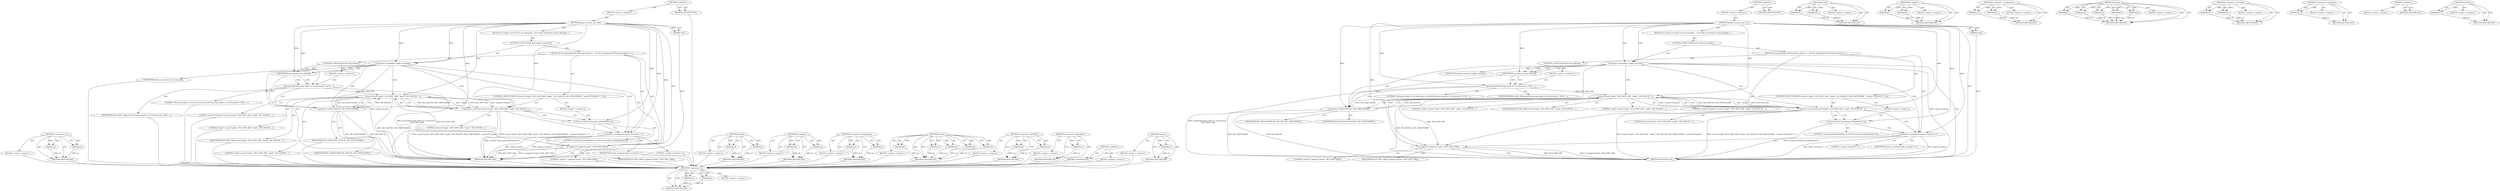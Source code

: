 digraph "errExit" {
vulnerable_88 [label=<(METHOD,&lt;operator&gt;.or)>];
vulnerable_89 [label=<(PARAM,p1)>];
vulnerable_90 [label=<(PARAM,p2)>];
vulnerable_91 [label=<(BLOCK,&lt;empty&gt;,&lt;empty&gt;)>];
vulnerable_92 [label=<(METHOD_RETURN,ANY)>];
vulnerable_6 [label=<(METHOD,&lt;global&gt;)<SUB>1</SUB>>];
vulnerable_7 [label=<(BLOCK,&lt;empty&gt;,&lt;empty&gt;)<SUB>1</SUB>>];
vulnerable_8 [label=<(METHOD,preproc_mount_mnt_dir)<SUB>1</SUB>>];
vulnerable_9 [label=<(PARAM,void)<SUB>1</SUB>>];
vulnerable_10 [label=<(BLOCK,{
	if (!tmpfs_mounted) {
		if (arg_debug)
			pr...,{
	if (!tmpfs_mounted) {
		if (arg_debug)
			pr...)<SUB>1</SUB>>];
vulnerable_11 [label=<(CONTROL_STRUCTURE,IF,if (!tmpfs_mounted))<SUB>2</SUB>>];
vulnerable_12 [label=<(&lt;operator&gt;.logicalNot,!tmpfs_mounted)<SUB>2</SUB>>];
vulnerable_13 [label=<(IDENTIFIER,tmpfs_mounted,!tmpfs_mounted)<SUB>2</SUB>>];
vulnerable_14 [label=<(BLOCK,{
		if (arg_debug)
			printf(&quot;Mounting tmpfs on...,{
		if (arg_debug)
			printf(&quot;Mounting tmpfs on...)<SUB>2</SUB>>];
vulnerable_15 [label=<(CONTROL_STRUCTURE,IF,if (arg_debug))<SUB>3</SUB>>];
vulnerable_16 [label=<(IDENTIFIER,arg_debug,if (arg_debug))<SUB>3</SUB>>];
vulnerable_17 [label=<(BLOCK,&lt;empty&gt;,&lt;empty&gt;)<SUB>4</SUB>>];
vulnerable_18 [label=<(printf,printf(&quot;Mounting tmpfs on %s directory\n&quot;, RUN_...)<SUB>4</SUB>>];
vulnerable_19 [label=<(LITERAL,&quot;Mounting tmpfs on %s directory\n&quot;,printf(&quot;Mounting tmpfs on %s directory\n&quot;, RUN_...)<SUB>4</SUB>>];
vulnerable_20 [label=<(IDENTIFIER,RUN_MNT_DIR,printf(&quot;Mounting tmpfs on %s directory\n&quot;, RUN_...)<SUB>4</SUB>>];
vulnerable_21 [label=<(CONTROL_STRUCTURE,IF,if (mount(&quot;tmpfs&quot;, RUN_MNT_DIR, &quot;tmpfs&quot;, MS_NOSUID | MS_STRICTATIME,  &quot;mode=755,gid=0&quot;) &lt; 0))<SUB>5</SUB>>];
vulnerable_22 [label=<(&lt;operator&gt;.lessThan,mount(&quot;tmpfs&quot;, RUN_MNT_DIR, &quot;tmpfs&quot;, MS_NOSUID ...)<SUB>5</SUB>>];
vulnerable_23 [label=<(mount,mount(&quot;tmpfs&quot;, RUN_MNT_DIR, &quot;tmpfs&quot;, MS_NOSUID ...)<SUB>5</SUB>>];
vulnerable_24 [label=<(LITERAL,&quot;tmpfs&quot;,mount(&quot;tmpfs&quot;, RUN_MNT_DIR, &quot;tmpfs&quot;, MS_NOSUID ...)<SUB>5</SUB>>];
vulnerable_25 [label=<(IDENTIFIER,RUN_MNT_DIR,mount(&quot;tmpfs&quot;, RUN_MNT_DIR, &quot;tmpfs&quot;, MS_NOSUID ...)<SUB>5</SUB>>];
vulnerable_26 [label=<(LITERAL,&quot;tmpfs&quot;,mount(&quot;tmpfs&quot;, RUN_MNT_DIR, &quot;tmpfs&quot;, MS_NOSUID ...)<SUB>5</SUB>>];
vulnerable_27 [label=<(&lt;operator&gt;.or,MS_NOSUID | MS_STRICTATIME)<SUB>5</SUB>>];
vulnerable_28 [label=<(IDENTIFIER,MS_NOSUID,MS_NOSUID | MS_STRICTATIME)<SUB>5</SUB>>];
vulnerable_29 [label=<(IDENTIFIER,MS_STRICTATIME,MS_NOSUID | MS_STRICTATIME)<SUB>5</SUB>>];
vulnerable_30 [label=<(LITERAL,&quot;mode=755,gid=0&quot;,mount(&quot;tmpfs&quot;, RUN_MNT_DIR, &quot;tmpfs&quot;, MS_NOSUID ...)<SUB>5</SUB>>];
vulnerable_31 [label=<(LITERAL,0,mount(&quot;tmpfs&quot;, RUN_MNT_DIR, &quot;tmpfs&quot;, MS_NOSUID ...)<SUB>5</SUB>>];
vulnerable_32 [label=<(BLOCK,&lt;empty&gt;,&lt;empty&gt;)<SUB>6</SUB>>];
vulnerable_33 [label=<(errExit,errExit(&quot;mounting /run/firejail/mnt&quot;))<SUB>6</SUB>>];
vulnerable_34 [label=<(LITERAL,&quot;mounting /run/firejail/mnt&quot;,errExit(&quot;mounting /run/firejail/mnt&quot;))<SUB>6</SUB>>];
vulnerable_35 [label=<(&lt;operator&gt;.assignment,tmpfs_mounted = 1)<SUB>7</SUB>>];
vulnerable_36 [label=<(IDENTIFIER,tmpfs_mounted,tmpfs_mounted = 1)<SUB>7</SUB>>];
vulnerable_37 [label=<(LITERAL,1,tmpfs_mounted = 1)<SUB>7</SUB>>];
vulnerable_38 [label=<(fs_logger2,fs_logger2(&quot;tmpfs&quot;, RUN_MNT_DIR))<SUB>8</SUB>>];
vulnerable_39 [label=<(LITERAL,&quot;tmpfs&quot;,fs_logger2(&quot;tmpfs&quot;, RUN_MNT_DIR))<SUB>8</SUB>>];
vulnerable_40 [label=<(IDENTIFIER,RUN_MNT_DIR,fs_logger2(&quot;tmpfs&quot;, RUN_MNT_DIR))<SUB>8</SUB>>];
vulnerable_41 [label=<(METHOD_RETURN,void)<SUB>1</SUB>>];
vulnerable_43 [label=<(METHOD_RETURN,ANY)<SUB>1</SUB>>];
vulnerable_70 [label=<(METHOD,printf)>];
vulnerable_71 [label=<(PARAM,p1)>];
vulnerable_72 [label=<(PARAM,p2)>];
vulnerable_73 [label=<(BLOCK,&lt;empty&gt;,&lt;empty&gt;)>];
vulnerable_74 [label=<(METHOD_RETURN,ANY)>];
vulnerable_102 [label=<(METHOD,fs_logger2)>];
vulnerable_103 [label=<(PARAM,p1)>];
vulnerable_104 [label=<(PARAM,p2)>];
vulnerable_105 [label=<(BLOCK,&lt;empty&gt;,&lt;empty&gt;)>];
vulnerable_106 [label=<(METHOD_RETURN,ANY)>];
vulnerable_97 [label=<(METHOD,&lt;operator&gt;.assignment)>];
vulnerable_98 [label=<(PARAM,p1)>];
vulnerable_99 [label=<(PARAM,p2)>];
vulnerable_100 [label=<(BLOCK,&lt;empty&gt;,&lt;empty&gt;)>];
vulnerable_101 [label=<(METHOD_RETURN,ANY)>];
vulnerable_80 [label=<(METHOD,mount)>];
vulnerable_81 [label=<(PARAM,p1)>];
vulnerable_82 [label=<(PARAM,p2)>];
vulnerable_83 [label=<(PARAM,p3)>];
vulnerable_84 [label=<(PARAM,p4)>];
vulnerable_85 [label=<(PARAM,p5)>];
vulnerable_86 [label=<(BLOCK,&lt;empty&gt;,&lt;empty&gt;)>];
vulnerable_87 [label=<(METHOD_RETURN,ANY)>];
vulnerable_75 [label=<(METHOD,&lt;operator&gt;.lessThan)>];
vulnerable_76 [label=<(PARAM,p1)>];
vulnerable_77 [label=<(PARAM,p2)>];
vulnerable_78 [label=<(BLOCK,&lt;empty&gt;,&lt;empty&gt;)>];
vulnerable_79 [label=<(METHOD_RETURN,ANY)>];
vulnerable_66 [label=<(METHOD,&lt;operator&gt;.logicalNot)>];
vulnerable_67 [label=<(PARAM,p1)>];
vulnerable_68 [label=<(BLOCK,&lt;empty&gt;,&lt;empty&gt;)>];
vulnerable_69 [label=<(METHOD_RETURN,ANY)>];
vulnerable_60 [label=<(METHOD,&lt;global&gt;)<SUB>1</SUB>>];
vulnerable_61 [label=<(BLOCK,&lt;empty&gt;,&lt;empty&gt;)>];
vulnerable_62 [label=<(METHOD_RETURN,ANY)>];
vulnerable_93 [label=<(METHOD,errExit)>];
vulnerable_94 [label=<(PARAM,p1)>];
vulnerable_95 [label=<(BLOCK,&lt;empty&gt;,&lt;empty&gt;)>];
vulnerable_96 [label=<(METHOD_RETURN,ANY)>];
fixed_88 [label=<(METHOD,&lt;operator&gt;.or)>];
fixed_89 [label=<(PARAM,p1)>];
fixed_90 [label=<(PARAM,p2)>];
fixed_91 [label=<(BLOCK,&lt;empty&gt;,&lt;empty&gt;)>];
fixed_92 [label=<(METHOD_RETURN,ANY)>];
fixed_6 [label=<(METHOD,&lt;global&gt;)<SUB>1</SUB>>];
fixed_7 [label=<(BLOCK,&lt;empty&gt;,&lt;empty&gt;)<SUB>1</SUB>>];
fixed_8 [label=<(METHOD,preproc_mount_mnt_dir)<SUB>1</SUB>>];
fixed_9 [label=<(PARAM,void)<SUB>1</SUB>>];
fixed_10 [label=<(BLOCK,{
	if (!tmpfs_mounted) {
		if (arg_debug)
			pr...,{
	if (!tmpfs_mounted) {
		if (arg_debug)
			pr...)<SUB>1</SUB>>];
fixed_11 [label=<(CONTROL_STRUCTURE,IF,if (!tmpfs_mounted))<SUB>2</SUB>>];
fixed_12 [label=<(&lt;operator&gt;.logicalNot,!tmpfs_mounted)<SUB>2</SUB>>];
fixed_13 [label=<(IDENTIFIER,tmpfs_mounted,!tmpfs_mounted)<SUB>2</SUB>>];
fixed_14 [label=<(BLOCK,{
		if (arg_debug)
			printf(&quot;Mounting tmpfs on...,{
		if (arg_debug)
			printf(&quot;Mounting tmpfs on...)<SUB>2</SUB>>];
fixed_15 [label=<(CONTROL_STRUCTURE,IF,if (arg_debug))<SUB>3</SUB>>];
fixed_16 [label=<(IDENTIFIER,arg_debug,if (arg_debug))<SUB>3</SUB>>];
fixed_17 [label=<(BLOCK,&lt;empty&gt;,&lt;empty&gt;)<SUB>4</SUB>>];
fixed_18 [label=<(printf,printf(&quot;Mounting tmpfs on %s directory\n&quot;, RUN_...)<SUB>4</SUB>>];
fixed_19 [label=<(LITERAL,&quot;Mounting tmpfs on %s directory\n&quot;,printf(&quot;Mounting tmpfs on %s directory\n&quot;, RUN_...)<SUB>4</SUB>>];
fixed_20 [label=<(IDENTIFIER,RUN_MNT_DIR,printf(&quot;Mounting tmpfs on %s directory\n&quot;, RUN_...)<SUB>4</SUB>>];
fixed_21 [label=<(CONTROL_STRUCTURE,IF,if (mount(&quot;tmpfs&quot;, RUN_MNT_DIR, &quot;tmpfs&quot;, MS_NOSUID | MS_STRICTATIME,  &quot;mode=755,gid=0&quot;) &lt; 0))<SUB>5</SUB>>];
fixed_22 [label=<(&lt;operator&gt;.lessThan,mount(&quot;tmpfs&quot;, RUN_MNT_DIR, &quot;tmpfs&quot;, MS_NOSUID ...)<SUB>5</SUB>>];
fixed_23 [label=<(mount,mount(&quot;tmpfs&quot;, RUN_MNT_DIR, &quot;tmpfs&quot;, MS_NOSUID ...)<SUB>5</SUB>>];
fixed_24 [label=<(LITERAL,&quot;tmpfs&quot;,mount(&quot;tmpfs&quot;, RUN_MNT_DIR, &quot;tmpfs&quot;, MS_NOSUID ...)<SUB>5</SUB>>];
fixed_25 [label=<(IDENTIFIER,RUN_MNT_DIR,mount(&quot;tmpfs&quot;, RUN_MNT_DIR, &quot;tmpfs&quot;, MS_NOSUID ...)<SUB>5</SUB>>];
fixed_26 [label=<(LITERAL,&quot;tmpfs&quot;,mount(&quot;tmpfs&quot;, RUN_MNT_DIR, &quot;tmpfs&quot;, MS_NOSUID ...)<SUB>5</SUB>>];
fixed_27 [label=<(&lt;operator&gt;.or,MS_NOSUID | MS_STRICTATIME)<SUB>5</SUB>>];
fixed_28 [label=<(IDENTIFIER,MS_NOSUID,MS_NOSUID | MS_STRICTATIME)<SUB>5</SUB>>];
fixed_29 [label=<(IDENTIFIER,MS_STRICTATIME,MS_NOSUID | MS_STRICTATIME)<SUB>5</SUB>>];
fixed_30 [label=<(LITERAL,&quot;mode=755,gid=0&quot;,mount(&quot;tmpfs&quot;, RUN_MNT_DIR, &quot;tmpfs&quot;, MS_NOSUID ...)<SUB>5</SUB>>];
fixed_31 [label=<(LITERAL,0,mount(&quot;tmpfs&quot;, RUN_MNT_DIR, &quot;tmpfs&quot;, MS_NOSUID ...)<SUB>5</SUB>>];
fixed_32 [label=<(BLOCK,&lt;empty&gt;,&lt;empty&gt;)<SUB>6</SUB>>];
fixed_33 [label=<(errExit,errExit(&quot;mounting /run/firejail/mnt&quot;))<SUB>6</SUB>>];
fixed_34 [label=<(LITERAL,&quot;mounting /run/firejail/mnt&quot;,errExit(&quot;mounting /run/firejail/mnt&quot;))<SUB>6</SUB>>];
fixed_35 [label=<(&lt;operator&gt;.assignment,tmpfs_mounted = 1)<SUB>7</SUB>>];
fixed_36 [label=<(IDENTIFIER,tmpfs_mounted,tmpfs_mounted = 1)<SUB>7</SUB>>];
fixed_37 [label=<(LITERAL,1,tmpfs_mounted = 1)<SUB>7</SUB>>];
fixed_38 [label=<(fs_logger2,fs_logger2(&quot;tmpfs&quot;, RUN_MNT_DIR))<SUB>8</SUB>>];
fixed_39 [label=<(LITERAL,&quot;tmpfs&quot;,fs_logger2(&quot;tmpfs&quot;, RUN_MNT_DIR))<SUB>8</SUB>>];
fixed_40 [label=<(IDENTIFIER,RUN_MNT_DIR,fs_logger2(&quot;tmpfs&quot;, RUN_MNT_DIR))<SUB>8</SUB>>];
fixed_41 [label=<(METHOD_RETURN,void)<SUB>1</SUB>>];
fixed_43 [label=<(METHOD_RETURN,ANY)<SUB>1</SUB>>];
fixed_70 [label=<(METHOD,printf)>];
fixed_71 [label=<(PARAM,p1)>];
fixed_72 [label=<(PARAM,p2)>];
fixed_73 [label=<(BLOCK,&lt;empty&gt;,&lt;empty&gt;)>];
fixed_74 [label=<(METHOD_RETURN,ANY)>];
fixed_102 [label=<(METHOD,fs_logger2)>];
fixed_103 [label=<(PARAM,p1)>];
fixed_104 [label=<(PARAM,p2)>];
fixed_105 [label=<(BLOCK,&lt;empty&gt;,&lt;empty&gt;)>];
fixed_106 [label=<(METHOD_RETURN,ANY)>];
fixed_97 [label=<(METHOD,&lt;operator&gt;.assignment)>];
fixed_98 [label=<(PARAM,p1)>];
fixed_99 [label=<(PARAM,p2)>];
fixed_100 [label=<(BLOCK,&lt;empty&gt;,&lt;empty&gt;)>];
fixed_101 [label=<(METHOD_RETURN,ANY)>];
fixed_80 [label=<(METHOD,mount)>];
fixed_81 [label=<(PARAM,p1)>];
fixed_82 [label=<(PARAM,p2)>];
fixed_83 [label=<(PARAM,p3)>];
fixed_84 [label=<(PARAM,p4)>];
fixed_85 [label=<(PARAM,p5)>];
fixed_86 [label=<(BLOCK,&lt;empty&gt;,&lt;empty&gt;)>];
fixed_87 [label=<(METHOD_RETURN,ANY)>];
fixed_75 [label=<(METHOD,&lt;operator&gt;.lessThan)>];
fixed_76 [label=<(PARAM,p1)>];
fixed_77 [label=<(PARAM,p2)>];
fixed_78 [label=<(BLOCK,&lt;empty&gt;,&lt;empty&gt;)>];
fixed_79 [label=<(METHOD_RETURN,ANY)>];
fixed_66 [label=<(METHOD,&lt;operator&gt;.logicalNot)>];
fixed_67 [label=<(PARAM,p1)>];
fixed_68 [label=<(BLOCK,&lt;empty&gt;,&lt;empty&gt;)>];
fixed_69 [label=<(METHOD_RETURN,ANY)>];
fixed_60 [label=<(METHOD,&lt;global&gt;)<SUB>1</SUB>>];
fixed_61 [label=<(BLOCK,&lt;empty&gt;,&lt;empty&gt;)>];
fixed_62 [label=<(METHOD_RETURN,ANY)>];
fixed_93 [label=<(METHOD,errExit)>];
fixed_94 [label=<(PARAM,p1)>];
fixed_95 [label=<(BLOCK,&lt;empty&gt;,&lt;empty&gt;)>];
fixed_96 [label=<(METHOD_RETURN,ANY)>];
vulnerable_88 -> vulnerable_89  [key=0, label="AST: "];
vulnerable_88 -> vulnerable_89  [key=1, label="DDG: "];
vulnerable_88 -> vulnerable_91  [key=0, label="AST: "];
vulnerable_88 -> vulnerable_90  [key=0, label="AST: "];
vulnerable_88 -> vulnerable_90  [key=1, label="DDG: "];
vulnerable_88 -> vulnerable_92  [key=0, label="AST: "];
vulnerable_88 -> vulnerable_92  [key=1, label="CFG: "];
vulnerable_89 -> vulnerable_92  [key=0, label="DDG: p1"];
vulnerable_90 -> vulnerable_92  [key=0, label="DDG: p2"];
vulnerable_91 -> fixed_88  [key=0];
vulnerable_92 -> fixed_88  [key=0];
vulnerable_6 -> vulnerable_7  [key=0, label="AST: "];
vulnerable_6 -> vulnerable_43  [key=0, label="AST: "];
vulnerable_6 -> vulnerable_43  [key=1, label="CFG: "];
vulnerable_7 -> vulnerable_8  [key=0, label="AST: "];
vulnerable_8 -> vulnerable_9  [key=0, label="AST: "];
vulnerable_8 -> vulnerable_9  [key=1, label="DDG: "];
vulnerable_8 -> vulnerable_10  [key=0, label="AST: "];
vulnerable_8 -> vulnerable_41  [key=0, label="AST: "];
vulnerable_8 -> vulnerable_12  [key=0, label="CFG: "];
vulnerable_8 -> vulnerable_12  [key=1, label="DDG: "];
vulnerable_8 -> vulnerable_35  [key=0, label="DDG: "];
vulnerable_8 -> vulnerable_16  [key=0, label="DDG: "];
vulnerable_8 -> vulnerable_38  [key=0, label="DDG: "];
vulnerable_8 -> vulnerable_22  [key=0, label="DDG: "];
vulnerable_8 -> vulnerable_18  [key=0, label="DDG: "];
vulnerable_8 -> vulnerable_23  [key=0, label="DDG: "];
vulnerable_8 -> vulnerable_33  [key=0, label="DDG: "];
vulnerable_8 -> vulnerable_27  [key=0, label="DDG: "];
vulnerable_9 -> vulnerable_41  [key=0, label="DDG: "];
vulnerable_10 -> vulnerable_11  [key=0, label="AST: "];
vulnerable_11 -> vulnerable_12  [key=0, label="AST: "];
vulnerable_11 -> vulnerable_14  [key=0, label="AST: "];
vulnerable_12 -> vulnerable_13  [key=0, label="AST: "];
vulnerable_12 -> vulnerable_16  [key=0, label="CFG: "];
vulnerable_12 -> vulnerable_16  [key=1, label="CDG: "];
vulnerable_12 -> vulnerable_41  [key=0, label="CFG: "];
vulnerable_12 -> vulnerable_41  [key=1, label="DDG: !tmpfs_mounted"];
vulnerable_12 -> vulnerable_23  [key=0, label="CDG: "];
vulnerable_12 -> vulnerable_35  [key=0, label="CDG: "];
vulnerable_12 -> vulnerable_38  [key=0, label="CDG: "];
vulnerable_12 -> vulnerable_22  [key=0, label="CDG: "];
vulnerable_12 -> vulnerable_27  [key=0, label="CDG: "];
vulnerable_13 -> fixed_88  [key=0];
vulnerable_14 -> vulnerable_15  [key=0, label="AST: "];
vulnerable_14 -> vulnerable_21  [key=0, label="AST: "];
vulnerable_14 -> vulnerable_35  [key=0, label="AST: "];
vulnerable_14 -> vulnerable_38  [key=0, label="AST: "];
vulnerable_15 -> vulnerable_16  [key=0, label="AST: "];
vulnerable_15 -> vulnerable_17  [key=0, label="AST: "];
vulnerable_16 -> vulnerable_18  [key=0, label="CFG: "];
vulnerable_16 -> vulnerable_18  [key=1, label="CDG: "];
vulnerable_16 -> vulnerable_27  [key=0, label="CFG: "];
vulnerable_17 -> vulnerable_18  [key=0, label="AST: "];
vulnerable_18 -> vulnerable_19  [key=0, label="AST: "];
vulnerable_18 -> vulnerable_20  [key=0, label="AST: "];
vulnerable_18 -> vulnerable_27  [key=0, label="CFG: "];
vulnerable_18 -> vulnerable_41  [key=0, label="DDG: printf(&quot;Mounting tmpfs on %s directory\n&quot;, RUN_MNT_DIR)"];
vulnerable_18 -> vulnerable_23  [key=0, label="DDG: RUN_MNT_DIR"];
vulnerable_19 -> fixed_88  [key=0];
vulnerable_20 -> fixed_88  [key=0];
vulnerable_21 -> vulnerable_22  [key=0, label="AST: "];
vulnerable_21 -> vulnerable_32  [key=0, label="AST: "];
vulnerable_22 -> vulnerable_23  [key=0, label="AST: "];
vulnerable_22 -> vulnerable_31  [key=0, label="AST: "];
vulnerable_22 -> vulnerable_33  [key=0, label="CFG: "];
vulnerable_22 -> vulnerable_33  [key=1, label="CDG: "];
vulnerable_22 -> vulnerable_35  [key=0, label="CFG: "];
vulnerable_22 -> vulnerable_41  [key=0, label="DDG: mount(&quot;tmpfs&quot;, RUN_MNT_DIR, &quot;tmpfs&quot;, MS_NOSUID | MS_STRICTATIME,  &quot;mode=755,gid=0&quot;)"];
vulnerable_22 -> vulnerable_41  [key=1, label="DDG: mount(&quot;tmpfs&quot;, RUN_MNT_DIR, &quot;tmpfs&quot;, MS_NOSUID | MS_STRICTATIME,  &quot;mode=755,gid=0&quot;) &lt; 0"];
vulnerable_23 -> vulnerable_24  [key=0, label="AST: "];
vulnerable_23 -> vulnerable_25  [key=0, label="AST: "];
vulnerable_23 -> vulnerable_26  [key=0, label="AST: "];
vulnerable_23 -> vulnerable_27  [key=0, label="AST: "];
vulnerable_23 -> vulnerable_30  [key=0, label="AST: "];
vulnerable_23 -> vulnerable_22  [key=0, label="CFG: "];
vulnerable_23 -> vulnerable_22  [key=1, label="DDG: MS_NOSUID | MS_STRICTATIME"];
vulnerable_23 -> vulnerable_22  [key=2, label="DDG: &quot;tmpfs&quot;"];
vulnerable_23 -> vulnerable_22  [key=3, label="DDG: RUN_MNT_DIR"];
vulnerable_23 -> vulnerable_22  [key=4, label="DDG: &quot;mode=755,gid=0&quot;"];
vulnerable_23 -> vulnerable_41  [key=0, label="DDG: MS_NOSUID | MS_STRICTATIME"];
vulnerable_23 -> vulnerable_38  [key=0, label="DDG: RUN_MNT_DIR"];
vulnerable_24 -> fixed_88  [key=0];
vulnerable_25 -> fixed_88  [key=0];
vulnerable_26 -> fixed_88  [key=0];
vulnerable_27 -> vulnerable_28  [key=0, label="AST: "];
vulnerable_27 -> vulnerable_29  [key=0, label="AST: "];
vulnerable_27 -> vulnerable_23  [key=0, label="CFG: "];
vulnerable_27 -> vulnerable_23  [key=1, label="DDG: MS_NOSUID"];
vulnerable_27 -> vulnerable_23  [key=2, label="DDG: MS_STRICTATIME"];
vulnerable_27 -> vulnerable_41  [key=0, label="DDG: MS_STRICTATIME"];
vulnerable_27 -> vulnerable_41  [key=1, label="DDG: MS_NOSUID"];
vulnerable_28 -> fixed_88  [key=0];
vulnerable_29 -> fixed_88  [key=0];
vulnerable_30 -> fixed_88  [key=0];
vulnerable_31 -> fixed_88  [key=0];
vulnerable_32 -> vulnerable_33  [key=0, label="AST: "];
vulnerable_33 -> vulnerable_34  [key=0, label="AST: "];
vulnerable_33 -> vulnerable_35  [key=0, label="CFG: "];
vulnerable_33 -> vulnerable_41  [key=0, label="DDG: errExit(&quot;mounting /run/firejail/mnt&quot;)"];
vulnerable_34 -> fixed_88  [key=0];
vulnerable_35 -> vulnerable_36  [key=0, label="AST: "];
vulnerable_35 -> vulnerable_37  [key=0, label="AST: "];
vulnerable_35 -> vulnerable_38  [key=0, label="CFG: "];
vulnerable_35 -> vulnerable_41  [key=0, label="DDG: tmpfs_mounted"];
vulnerable_35 -> vulnerable_41  [key=1, label="DDG: tmpfs_mounted = 1"];
vulnerable_36 -> fixed_88  [key=0];
vulnerable_37 -> fixed_88  [key=0];
vulnerable_38 -> vulnerable_39  [key=0, label="AST: "];
vulnerable_38 -> vulnerable_40  [key=0, label="AST: "];
vulnerable_38 -> vulnerable_41  [key=0, label="CFG: "];
vulnerable_38 -> vulnerable_41  [key=1, label="DDG: RUN_MNT_DIR"];
vulnerable_38 -> vulnerable_41  [key=2, label="DDG: fs_logger2(&quot;tmpfs&quot;, RUN_MNT_DIR)"];
vulnerable_39 -> fixed_88  [key=0];
vulnerable_40 -> fixed_88  [key=0];
vulnerable_41 -> fixed_88  [key=0];
vulnerable_43 -> fixed_88  [key=0];
vulnerable_70 -> vulnerable_71  [key=0, label="AST: "];
vulnerable_70 -> vulnerable_71  [key=1, label="DDG: "];
vulnerable_70 -> vulnerable_73  [key=0, label="AST: "];
vulnerable_70 -> vulnerable_72  [key=0, label="AST: "];
vulnerable_70 -> vulnerable_72  [key=1, label="DDG: "];
vulnerable_70 -> vulnerable_74  [key=0, label="AST: "];
vulnerable_70 -> vulnerable_74  [key=1, label="CFG: "];
vulnerable_71 -> vulnerable_74  [key=0, label="DDG: p1"];
vulnerable_72 -> vulnerable_74  [key=0, label="DDG: p2"];
vulnerable_73 -> fixed_88  [key=0];
vulnerable_74 -> fixed_88  [key=0];
vulnerable_102 -> vulnerable_103  [key=0, label="AST: "];
vulnerable_102 -> vulnerable_103  [key=1, label="DDG: "];
vulnerable_102 -> vulnerable_105  [key=0, label="AST: "];
vulnerable_102 -> vulnerable_104  [key=0, label="AST: "];
vulnerable_102 -> vulnerable_104  [key=1, label="DDG: "];
vulnerable_102 -> vulnerable_106  [key=0, label="AST: "];
vulnerable_102 -> vulnerable_106  [key=1, label="CFG: "];
vulnerable_103 -> vulnerable_106  [key=0, label="DDG: p1"];
vulnerable_104 -> vulnerable_106  [key=0, label="DDG: p2"];
vulnerable_105 -> fixed_88  [key=0];
vulnerable_106 -> fixed_88  [key=0];
vulnerable_97 -> vulnerable_98  [key=0, label="AST: "];
vulnerable_97 -> vulnerable_98  [key=1, label="DDG: "];
vulnerable_97 -> vulnerable_100  [key=0, label="AST: "];
vulnerable_97 -> vulnerable_99  [key=0, label="AST: "];
vulnerable_97 -> vulnerable_99  [key=1, label="DDG: "];
vulnerable_97 -> vulnerable_101  [key=0, label="AST: "];
vulnerable_97 -> vulnerable_101  [key=1, label="CFG: "];
vulnerable_98 -> vulnerable_101  [key=0, label="DDG: p1"];
vulnerable_99 -> vulnerable_101  [key=0, label="DDG: p2"];
vulnerable_100 -> fixed_88  [key=0];
vulnerable_101 -> fixed_88  [key=0];
vulnerable_80 -> vulnerable_81  [key=0, label="AST: "];
vulnerable_80 -> vulnerable_81  [key=1, label="DDG: "];
vulnerable_80 -> vulnerable_86  [key=0, label="AST: "];
vulnerable_80 -> vulnerable_82  [key=0, label="AST: "];
vulnerable_80 -> vulnerable_82  [key=1, label="DDG: "];
vulnerable_80 -> vulnerable_87  [key=0, label="AST: "];
vulnerable_80 -> vulnerable_87  [key=1, label="CFG: "];
vulnerable_80 -> vulnerable_83  [key=0, label="AST: "];
vulnerable_80 -> vulnerable_83  [key=1, label="DDG: "];
vulnerable_80 -> vulnerable_84  [key=0, label="AST: "];
vulnerable_80 -> vulnerable_84  [key=1, label="DDG: "];
vulnerable_80 -> vulnerable_85  [key=0, label="AST: "];
vulnerable_80 -> vulnerable_85  [key=1, label="DDG: "];
vulnerable_81 -> vulnerable_87  [key=0, label="DDG: p1"];
vulnerable_82 -> vulnerable_87  [key=0, label="DDG: p2"];
vulnerable_83 -> vulnerable_87  [key=0, label="DDG: p3"];
vulnerable_84 -> vulnerable_87  [key=0, label="DDG: p4"];
vulnerable_85 -> vulnerable_87  [key=0, label="DDG: p5"];
vulnerable_86 -> fixed_88  [key=0];
vulnerable_87 -> fixed_88  [key=0];
vulnerable_75 -> vulnerable_76  [key=0, label="AST: "];
vulnerable_75 -> vulnerable_76  [key=1, label="DDG: "];
vulnerable_75 -> vulnerable_78  [key=0, label="AST: "];
vulnerable_75 -> vulnerable_77  [key=0, label="AST: "];
vulnerable_75 -> vulnerable_77  [key=1, label="DDG: "];
vulnerable_75 -> vulnerable_79  [key=0, label="AST: "];
vulnerable_75 -> vulnerable_79  [key=1, label="CFG: "];
vulnerable_76 -> vulnerable_79  [key=0, label="DDG: p1"];
vulnerable_77 -> vulnerable_79  [key=0, label="DDG: p2"];
vulnerable_78 -> fixed_88  [key=0];
vulnerable_79 -> fixed_88  [key=0];
vulnerable_66 -> vulnerable_67  [key=0, label="AST: "];
vulnerable_66 -> vulnerable_67  [key=1, label="DDG: "];
vulnerable_66 -> vulnerable_68  [key=0, label="AST: "];
vulnerable_66 -> vulnerable_69  [key=0, label="AST: "];
vulnerable_66 -> vulnerable_69  [key=1, label="CFG: "];
vulnerable_67 -> vulnerable_69  [key=0, label="DDG: p1"];
vulnerable_68 -> fixed_88  [key=0];
vulnerable_69 -> fixed_88  [key=0];
vulnerable_60 -> vulnerable_61  [key=0, label="AST: "];
vulnerable_60 -> vulnerable_62  [key=0, label="AST: "];
vulnerable_60 -> vulnerable_62  [key=1, label="CFG: "];
vulnerable_61 -> fixed_88  [key=0];
vulnerable_62 -> fixed_88  [key=0];
vulnerable_93 -> vulnerable_94  [key=0, label="AST: "];
vulnerable_93 -> vulnerable_94  [key=1, label="DDG: "];
vulnerable_93 -> vulnerable_95  [key=0, label="AST: "];
vulnerable_93 -> vulnerable_96  [key=0, label="AST: "];
vulnerable_93 -> vulnerable_96  [key=1, label="CFG: "];
vulnerable_94 -> vulnerable_96  [key=0, label="DDG: p1"];
vulnerable_95 -> fixed_88  [key=0];
vulnerable_96 -> fixed_88  [key=0];
fixed_88 -> fixed_89  [key=0, label="AST: "];
fixed_88 -> fixed_89  [key=1, label="DDG: "];
fixed_88 -> fixed_91  [key=0, label="AST: "];
fixed_88 -> fixed_90  [key=0, label="AST: "];
fixed_88 -> fixed_90  [key=1, label="DDG: "];
fixed_88 -> fixed_92  [key=0, label="AST: "];
fixed_88 -> fixed_92  [key=1, label="CFG: "];
fixed_89 -> fixed_92  [key=0, label="DDG: p1"];
fixed_90 -> fixed_92  [key=0, label="DDG: p2"];
fixed_6 -> fixed_7  [key=0, label="AST: "];
fixed_6 -> fixed_43  [key=0, label="AST: "];
fixed_6 -> fixed_43  [key=1, label="CFG: "];
fixed_7 -> fixed_8  [key=0, label="AST: "];
fixed_8 -> fixed_9  [key=0, label="AST: "];
fixed_8 -> fixed_9  [key=1, label="DDG: "];
fixed_8 -> fixed_10  [key=0, label="AST: "];
fixed_8 -> fixed_41  [key=0, label="AST: "];
fixed_8 -> fixed_12  [key=0, label="CFG: "];
fixed_8 -> fixed_12  [key=1, label="DDG: "];
fixed_8 -> fixed_35  [key=0, label="DDG: "];
fixed_8 -> fixed_16  [key=0, label="DDG: "];
fixed_8 -> fixed_38  [key=0, label="DDG: "];
fixed_8 -> fixed_22  [key=0, label="DDG: "];
fixed_8 -> fixed_18  [key=0, label="DDG: "];
fixed_8 -> fixed_23  [key=0, label="DDG: "];
fixed_8 -> fixed_33  [key=0, label="DDG: "];
fixed_8 -> fixed_27  [key=0, label="DDG: "];
fixed_9 -> fixed_41  [key=0, label="DDG: "];
fixed_10 -> fixed_11  [key=0, label="AST: "];
fixed_11 -> fixed_12  [key=0, label="AST: "];
fixed_11 -> fixed_14  [key=0, label="AST: "];
fixed_12 -> fixed_13  [key=0, label="AST: "];
fixed_12 -> fixed_16  [key=0, label="CFG: "];
fixed_12 -> fixed_16  [key=1, label="CDG: "];
fixed_12 -> fixed_41  [key=0, label="CFG: "];
fixed_12 -> fixed_41  [key=1, label="DDG: !tmpfs_mounted"];
fixed_12 -> fixed_23  [key=0, label="CDG: "];
fixed_12 -> fixed_35  [key=0, label="CDG: "];
fixed_12 -> fixed_38  [key=0, label="CDG: "];
fixed_12 -> fixed_22  [key=0, label="CDG: "];
fixed_12 -> fixed_27  [key=0, label="CDG: "];
fixed_14 -> fixed_15  [key=0, label="AST: "];
fixed_14 -> fixed_21  [key=0, label="AST: "];
fixed_14 -> fixed_35  [key=0, label="AST: "];
fixed_14 -> fixed_38  [key=0, label="AST: "];
fixed_15 -> fixed_16  [key=0, label="AST: "];
fixed_15 -> fixed_17  [key=0, label="AST: "];
fixed_16 -> fixed_18  [key=0, label="CFG: "];
fixed_16 -> fixed_18  [key=1, label="CDG: "];
fixed_16 -> fixed_27  [key=0, label="CFG: "];
fixed_17 -> fixed_18  [key=0, label="AST: "];
fixed_18 -> fixed_19  [key=0, label="AST: "];
fixed_18 -> fixed_20  [key=0, label="AST: "];
fixed_18 -> fixed_27  [key=0, label="CFG: "];
fixed_18 -> fixed_41  [key=0, label="DDG: printf(&quot;Mounting tmpfs on %s directory\n&quot;, RUN_MNT_DIR)"];
fixed_18 -> fixed_23  [key=0, label="DDG: RUN_MNT_DIR"];
fixed_21 -> fixed_22  [key=0, label="AST: "];
fixed_21 -> fixed_32  [key=0, label="AST: "];
fixed_22 -> fixed_23  [key=0, label="AST: "];
fixed_22 -> fixed_31  [key=0, label="AST: "];
fixed_22 -> fixed_33  [key=0, label="CFG: "];
fixed_22 -> fixed_33  [key=1, label="CDG: "];
fixed_22 -> fixed_35  [key=0, label="CFG: "];
fixed_22 -> fixed_41  [key=0, label="DDG: mount(&quot;tmpfs&quot;, RUN_MNT_DIR, &quot;tmpfs&quot;, MS_NOSUID | MS_STRICTATIME,  &quot;mode=755,gid=0&quot;)"];
fixed_22 -> fixed_41  [key=1, label="DDG: mount(&quot;tmpfs&quot;, RUN_MNT_DIR, &quot;tmpfs&quot;, MS_NOSUID | MS_STRICTATIME,  &quot;mode=755,gid=0&quot;) &lt; 0"];
fixed_23 -> fixed_24  [key=0, label="AST: "];
fixed_23 -> fixed_25  [key=0, label="AST: "];
fixed_23 -> fixed_26  [key=0, label="AST: "];
fixed_23 -> fixed_27  [key=0, label="AST: "];
fixed_23 -> fixed_30  [key=0, label="AST: "];
fixed_23 -> fixed_22  [key=0, label="CFG: "];
fixed_23 -> fixed_22  [key=1, label="DDG: MS_NOSUID | MS_STRICTATIME"];
fixed_23 -> fixed_22  [key=2, label="DDG: &quot;tmpfs&quot;"];
fixed_23 -> fixed_22  [key=3, label="DDG: RUN_MNT_DIR"];
fixed_23 -> fixed_22  [key=4, label="DDG: &quot;mode=755,gid=0&quot;"];
fixed_23 -> fixed_41  [key=0, label="DDG: MS_NOSUID | MS_STRICTATIME"];
fixed_23 -> fixed_38  [key=0, label="DDG: RUN_MNT_DIR"];
fixed_27 -> fixed_28  [key=0, label="AST: "];
fixed_27 -> fixed_29  [key=0, label="AST: "];
fixed_27 -> fixed_23  [key=0, label="CFG: "];
fixed_27 -> fixed_23  [key=1, label="DDG: MS_NOSUID"];
fixed_27 -> fixed_23  [key=2, label="DDG: MS_STRICTATIME"];
fixed_27 -> fixed_41  [key=0, label="DDG: MS_STRICTATIME"];
fixed_27 -> fixed_41  [key=1, label="DDG: MS_NOSUID"];
fixed_32 -> fixed_33  [key=0, label="AST: "];
fixed_33 -> fixed_34  [key=0, label="AST: "];
fixed_33 -> fixed_35  [key=0, label="CFG: "];
fixed_33 -> fixed_41  [key=0, label="DDG: errExit(&quot;mounting /run/firejail/mnt&quot;)"];
fixed_35 -> fixed_36  [key=0, label="AST: "];
fixed_35 -> fixed_37  [key=0, label="AST: "];
fixed_35 -> fixed_38  [key=0, label="CFG: "];
fixed_35 -> fixed_41  [key=0, label="DDG: tmpfs_mounted"];
fixed_35 -> fixed_41  [key=1, label="DDG: tmpfs_mounted = 1"];
fixed_38 -> fixed_39  [key=0, label="AST: "];
fixed_38 -> fixed_40  [key=0, label="AST: "];
fixed_38 -> fixed_41  [key=0, label="CFG: "];
fixed_38 -> fixed_41  [key=1, label="DDG: RUN_MNT_DIR"];
fixed_38 -> fixed_41  [key=2, label="DDG: fs_logger2(&quot;tmpfs&quot;, RUN_MNT_DIR)"];
fixed_70 -> fixed_71  [key=0, label="AST: "];
fixed_70 -> fixed_71  [key=1, label="DDG: "];
fixed_70 -> fixed_73  [key=0, label="AST: "];
fixed_70 -> fixed_72  [key=0, label="AST: "];
fixed_70 -> fixed_72  [key=1, label="DDG: "];
fixed_70 -> fixed_74  [key=0, label="AST: "];
fixed_70 -> fixed_74  [key=1, label="CFG: "];
fixed_71 -> fixed_74  [key=0, label="DDG: p1"];
fixed_72 -> fixed_74  [key=0, label="DDG: p2"];
fixed_102 -> fixed_103  [key=0, label="AST: "];
fixed_102 -> fixed_103  [key=1, label="DDG: "];
fixed_102 -> fixed_105  [key=0, label="AST: "];
fixed_102 -> fixed_104  [key=0, label="AST: "];
fixed_102 -> fixed_104  [key=1, label="DDG: "];
fixed_102 -> fixed_106  [key=0, label="AST: "];
fixed_102 -> fixed_106  [key=1, label="CFG: "];
fixed_103 -> fixed_106  [key=0, label="DDG: p1"];
fixed_104 -> fixed_106  [key=0, label="DDG: p2"];
fixed_97 -> fixed_98  [key=0, label="AST: "];
fixed_97 -> fixed_98  [key=1, label="DDG: "];
fixed_97 -> fixed_100  [key=0, label="AST: "];
fixed_97 -> fixed_99  [key=0, label="AST: "];
fixed_97 -> fixed_99  [key=1, label="DDG: "];
fixed_97 -> fixed_101  [key=0, label="AST: "];
fixed_97 -> fixed_101  [key=1, label="CFG: "];
fixed_98 -> fixed_101  [key=0, label="DDG: p1"];
fixed_99 -> fixed_101  [key=0, label="DDG: p2"];
fixed_80 -> fixed_81  [key=0, label="AST: "];
fixed_80 -> fixed_81  [key=1, label="DDG: "];
fixed_80 -> fixed_86  [key=0, label="AST: "];
fixed_80 -> fixed_82  [key=0, label="AST: "];
fixed_80 -> fixed_82  [key=1, label="DDG: "];
fixed_80 -> fixed_87  [key=0, label="AST: "];
fixed_80 -> fixed_87  [key=1, label="CFG: "];
fixed_80 -> fixed_83  [key=0, label="AST: "];
fixed_80 -> fixed_83  [key=1, label="DDG: "];
fixed_80 -> fixed_84  [key=0, label="AST: "];
fixed_80 -> fixed_84  [key=1, label="DDG: "];
fixed_80 -> fixed_85  [key=0, label="AST: "];
fixed_80 -> fixed_85  [key=1, label="DDG: "];
fixed_81 -> fixed_87  [key=0, label="DDG: p1"];
fixed_82 -> fixed_87  [key=0, label="DDG: p2"];
fixed_83 -> fixed_87  [key=0, label="DDG: p3"];
fixed_84 -> fixed_87  [key=0, label="DDG: p4"];
fixed_85 -> fixed_87  [key=0, label="DDG: p5"];
fixed_75 -> fixed_76  [key=0, label="AST: "];
fixed_75 -> fixed_76  [key=1, label="DDG: "];
fixed_75 -> fixed_78  [key=0, label="AST: "];
fixed_75 -> fixed_77  [key=0, label="AST: "];
fixed_75 -> fixed_77  [key=1, label="DDG: "];
fixed_75 -> fixed_79  [key=0, label="AST: "];
fixed_75 -> fixed_79  [key=1, label="CFG: "];
fixed_76 -> fixed_79  [key=0, label="DDG: p1"];
fixed_77 -> fixed_79  [key=0, label="DDG: p2"];
fixed_66 -> fixed_67  [key=0, label="AST: "];
fixed_66 -> fixed_67  [key=1, label="DDG: "];
fixed_66 -> fixed_68  [key=0, label="AST: "];
fixed_66 -> fixed_69  [key=0, label="AST: "];
fixed_66 -> fixed_69  [key=1, label="CFG: "];
fixed_67 -> fixed_69  [key=0, label="DDG: p1"];
fixed_60 -> fixed_61  [key=0, label="AST: "];
fixed_60 -> fixed_62  [key=0, label="AST: "];
fixed_60 -> fixed_62  [key=1, label="CFG: "];
fixed_93 -> fixed_94  [key=0, label="AST: "];
fixed_93 -> fixed_94  [key=1, label="DDG: "];
fixed_93 -> fixed_95  [key=0, label="AST: "];
fixed_93 -> fixed_96  [key=0, label="AST: "];
fixed_93 -> fixed_96  [key=1, label="CFG: "];
fixed_94 -> fixed_96  [key=0, label="DDG: p1"];
}
